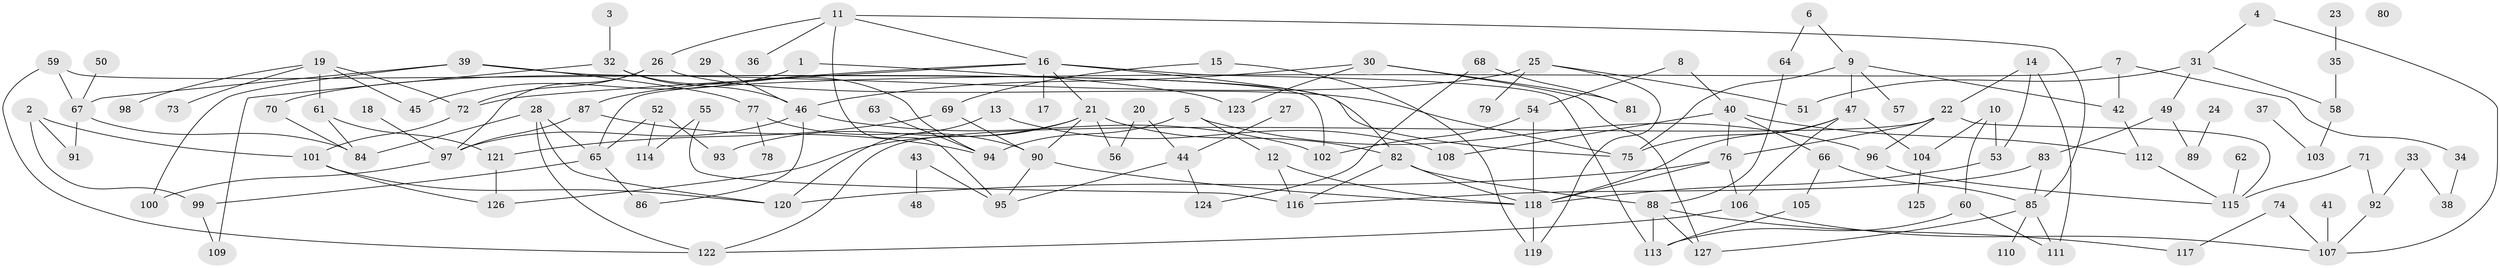 // coarse degree distribution, {2: 0.25, 1: 0.19736842105263158, 4: 0.25, 5: 0.13157894736842105, 6: 0.039473684210526314, 0: 0.013157894736842105, 7: 0.013157894736842105, 12: 0.013157894736842105, 3: 0.06578947368421052, 10: 0.013157894736842105, 9: 0.013157894736842105}
// Generated by graph-tools (version 1.1) at 2025/42/03/04/25 21:42:41]
// undirected, 127 vertices, 184 edges
graph export_dot {
graph [start="1"]
  node [color=gray90,style=filled];
  1;
  2;
  3;
  4;
  5;
  6;
  7;
  8;
  9;
  10;
  11;
  12;
  13;
  14;
  15;
  16;
  17;
  18;
  19;
  20;
  21;
  22;
  23;
  24;
  25;
  26;
  27;
  28;
  29;
  30;
  31;
  32;
  33;
  34;
  35;
  36;
  37;
  38;
  39;
  40;
  41;
  42;
  43;
  44;
  45;
  46;
  47;
  48;
  49;
  50;
  51;
  52;
  53;
  54;
  55;
  56;
  57;
  58;
  59;
  60;
  61;
  62;
  63;
  64;
  65;
  66;
  67;
  68;
  69;
  70;
  71;
  72;
  73;
  74;
  75;
  76;
  77;
  78;
  79;
  80;
  81;
  82;
  83;
  84;
  85;
  86;
  87;
  88;
  89;
  90;
  91;
  92;
  93;
  94;
  95;
  96;
  97;
  98;
  99;
  100;
  101;
  102;
  103;
  104;
  105;
  106;
  107;
  108;
  109;
  110;
  111;
  112;
  113;
  114;
  115;
  116;
  117;
  118;
  119;
  120;
  121;
  122;
  123;
  124;
  125;
  126;
  127;
  1 -- 45;
  1 -- 123;
  2 -- 91;
  2 -- 99;
  2 -- 101;
  3 -- 32;
  4 -- 31;
  4 -- 107;
  5 -- 12;
  5 -- 94;
  5 -- 96;
  6 -- 9;
  6 -- 64;
  7 -- 34;
  7 -- 42;
  7 -- 65;
  8 -- 40;
  8 -- 54;
  9 -- 42;
  9 -- 47;
  9 -- 57;
  9 -- 75;
  10 -- 53;
  10 -- 60;
  10 -- 104;
  11 -- 16;
  11 -- 26;
  11 -- 36;
  11 -- 85;
  11 -- 95;
  12 -- 116;
  12 -- 118;
  13 -- 108;
  13 -- 120;
  14 -- 22;
  14 -- 53;
  14 -- 111;
  15 -- 69;
  15 -- 119;
  16 -- 17;
  16 -- 21;
  16 -- 72;
  16 -- 82;
  16 -- 87;
  16 -- 113;
  18 -- 97;
  19 -- 45;
  19 -- 61;
  19 -- 72;
  19 -- 73;
  19 -- 98;
  20 -- 44;
  20 -- 56;
  21 -- 56;
  21 -- 82;
  21 -- 90;
  21 -- 93;
  21 -- 126;
  22 -- 76;
  22 -- 96;
  22 -- 115;
  22 -- 122;
  23 -- 35;
  24 -- 89;
  25 -- 51;
  25 -- 70;
  25 -- 79;
  25 -- 119;
  26 -- 72;
  26 -- 75;
  26 -- 97;
  27 -- 44;
  28 -- 65;
  28 -- 84;
  28 -- 120;
  28 -- 122;
  29 -- 46;
  30 -- 46;
  30 -- 81;
  30 -- 123;
  30 -- 127;
  31 -- 49;
  31 -- 51;
  31 -- 58;
  32 -- 46;
  32 -- 94;
  32 -- 109;
  33 -- 38;
  33 -- 92;
  34 -- 38;
  35 -- 58;
  37 -- 103;
  39 -- 67;
  39 -- 75;
  39 -- 77;
  39 -- 100;
  40 -- 66;
  40 -- 76;
  40 -- 108;
  40 -- 112;
  41 -- 107;
  42 -- 112;
  43 -- 48;
  43 -- 95;
  44 -- 95;
  44 -- 124;
  46 -- 86;
  46 -- 97;
  46 -- 102;
  47 -- 75;
  47 -- 104;
  47 -- 106;
  47 -- 118;
  49 -- 83;
  49 -- 89;
  50 -- 67;
  52 -- 65;
  52 -- 93;
  52 -- 114;
  53 -- 118;
  54 -- 102;
  54 -- 118;
  55 -- 114;
  55 -- 116;
  58 -- 103;
  59 -- 67;
  59 -- 102;
  59 -- 122;
  60 -- 111;
  60 -- 113;
  61 -- 84;
  61 -- 121;
  62 -- 115;
  63 -- 94;
  64 -- 88;
  65 -- 86;
  65 -- 99;
  66 -- 85;
  66 -- 105;
  67 -- 84;
  67 -- 91;
  68 -- 81;
  68 -- 124;
  69 -- 90;
  69 -- 121;
  70 -- 84;
  71 -- 92;
  71 -- 115;
  72 -- 101;
  74 -- 107;
  74 -- 117;
  76 -- 106;
  76 -- 118;
  76 -- 120;
  77 -- 78;
  77 -- 90;
  82 -- 88;
  82 -- 116;
  82 -- 118;
  83 -- 85;
  83 -- 116;
  85 -- 110;
  85 -- 111;
  85 -- 127;
  87 -- 94;
  87 -- 97;
  88 -- 113;
  88 -- 117;
  88 -- 127;
  90 -- 95;
  90 -- 118;
  92 -- 107;
  96 -- 115;
  97 -- 100;
  99 -- 109;
  101 -- 120;
  101 -- 126;
  104 -- 125;
  105 -- 113;
  106 -- 107;
  106 -- 122;
  112 -- 115;
  118 -- 119;
  121 -- 126;
}
